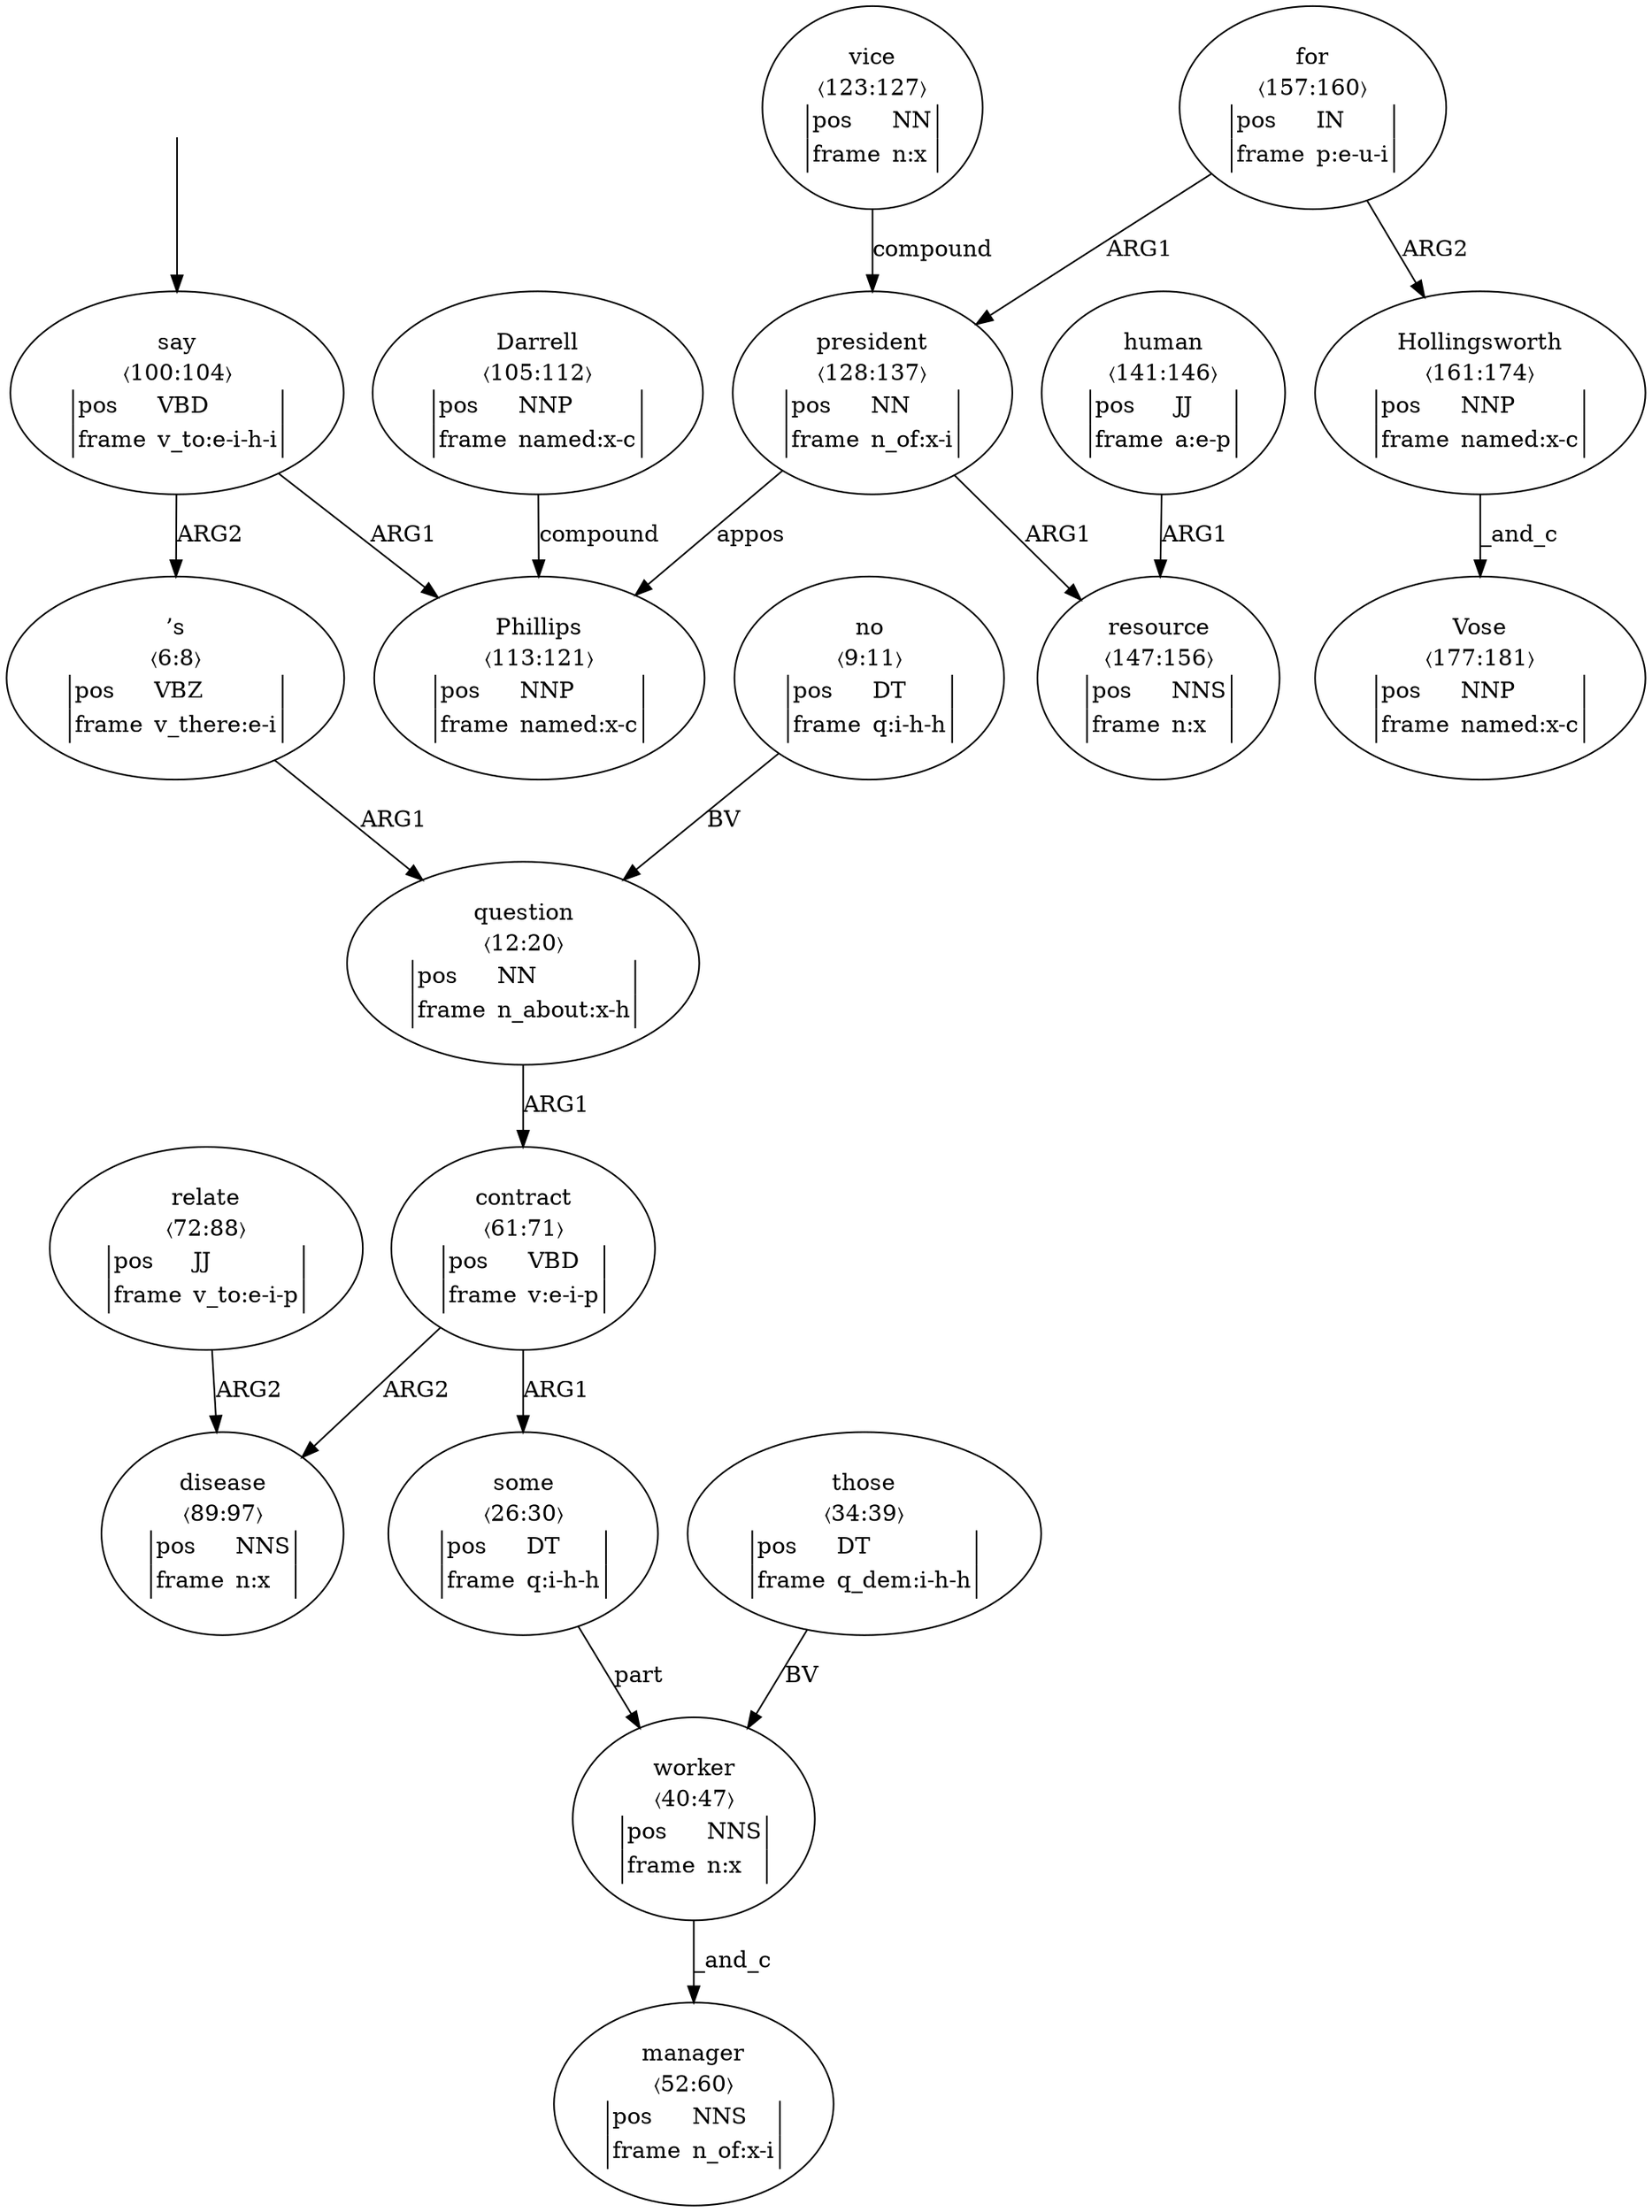 digraph "20003028" {
  top [ style=invis ];
  top -> 17;
  2 [ label=<<table align="center" border="0" cellspacing="0"><tr><td colspan="2">’s</td></tr><tr><td colspan="2">〈6:8〉</td></tr><tr><td sides="l" border="1" align="left">pos</td><td sides="r" border="1" align="left">VBZ</td></tr><tr><td sides="l" border="1" align="left">frame</td><td sides="r" border="1" align="left">v_there:e-i</td></tr></table>> ];
  3 [ label=<<table align="center" border="0" cellspacing="0"><tr><td colspan="2">no</td></tr><tr><td colspan="2">〈9:11〉</td></tr><tr><td sides="l" border="1" align="left">pos</td><td sides="r" border="1" align="left">DT</td></tr><tr><td sides="l" border="1" align="left">frame</td><td sides="r" border="1" align="left">q:i-h-h</td></tr></table>> ];
  4 [ label=<<table align="center" border="0" cellspacing="0"><tr><td colspan="2">question</td></tr><tr><td colspan="2">〈12:20〉</td></tr><tr><td sides="l" border="1" align="left">pos</td><td sides="r" border="1" align="left">NN</td></tr><tr><td sides="l" border="1" align="left">frame</td><td sides="r" border="1" align="left">n_about:x-h</td></tr></table>> ];
  6 [ label=<<table align="center" border="0" cellspacing="0"><tr><td colspan="2">some</td></tr><tr><td colspan="2">〈26:30〉</td></tr><tr><td sides="l" border="1" align="left">pos</td><td sides="r" border="1" align="left">DT</td></tr><tr><td sides="l" border="1" align="left">frame</td><td sides="r" border="1" align="left">q:i-h-h</td></tr></table>> ];
  8 [ label=<<table align="center" border="0" cellspacing="0"><tr><td colspan="2">those</td></tr><tr><td colspan="2">〈34:39〉</td></tr><tr><td sides="l" border="1" align="left">pos</td><td sides="r" border="1" align="left">DT</td></tr><tr><td sides="l" border="1" align="left">frame</td><td sides="r" border="1" align="left">q_dem:i-h-h</td></tr></table>> ];
  9 [ label=<<table align="center" border="0" cellspacing="0"><tr><td colspan="2">worker</td></tr><tr><td colspan="2">〈40:47〉</td></tr><tr><td sides="l" border="1" align="left">pos</td><td sides="r" border="1" align="left">NNS</td></tr><tr><td sides="l" border="1" align="left">frame</td><td sides="r" border="1" align="left">n:x</td></tr></table>> ];
  11 [ label=<<table align="center" border="0" cellspacing="0"><tr><td colspan="2">manager</td></tr><tr><td colspan="2">〈52:60〉</td></tr><tr><td sides="l" border="1" align="left">pos</td><td sides="r" border="1" align="left">NNS</td></tr><tr><td sides="l" border="1" align="left">frame</td><td sides="r" border="1" align="left">n_of:x-i</td></tr></table>> ];
  12 [ label=<<table align="center" border="0" cellspacing="0"><tr><td colspan="2">contract</td></tr><tr><td colspan="2">〈61:71〉</td></tr><tr><td sides="l" border="1" align="left">pos</td><td sides="r" border="1" align="left">VBD</td></tr><tr><td sides="l" border="1" align="left">frame</td><td sides="r" border="1" align="left">v:e-i-p</td></tr></table>> ];
  13 [ label=<<table align="center" border="0" cellspacing="0"><tr><td colspan="2">relate</td></tr><tr><td colspan="2">〈72:88〉</td></tr><tr><td sides="l" border="1" align="left">pos</td><td sides="r" border="1" align="left">JJ</td></tr><tr><td sides="l" border="1" align="left">frame</td><td sides="r" border="1" align="left">v_to:e-i-p</td></tr></table>> ];
  14 [ label=<<table align="center" border="0" cellspacing="0"><tr><td colspan="2">disease</td></tr><tr><td colspan="2">〈89:97〉</td></tr><tr><td sides="l" border="1" align="left">pos</td><td sides="r" border="1" align="left">NNS</td></tr><tr><td sides="l" border="1" align="left">frame</td><td sides="r" border="1" align="left">n:x</td></tr></table>> ];
  17 [ label=<<table align="center" border="0" cellspacing="0"><tr><td colspan="2">say</td></tr><tr><td colspan="2">〈100:104〉</td></tr><tr><td sides="l" border="1" align="left">pos</td><td sides="r" border="1" align="left">VBD</td></tr><tr><td sides="l" border="1" align="left">frame</td><td sides="r" border="1" align="left">v_to:e-i-h-i</td></tr></table>> ];
  18 [ label=<<table align="center" border="0" cellspacing="0"><tr><td colspan="2">Darrell</td></tr><tr><td colspan="2">〈105:112〉</td></tr><tr><td sides="l" border="1" align="left">pos</td><td sides="r" border="1" align="left">NNP</td></tr><tr><td sides="l" border="1" align="left">frame</td><td sides="r" border="1" align="left">named:x-c</td></tr></table>> ];
  19 [ label=<<table align="center" border="0" cellspacing="0"><tr><td colspan="2">Phillips</td></tr><tr><td colspan="2">〈113:121〉</td></tr><tr><td sides="l" border="1" align="left">pos</td><td sides="r" border="1" align="left">NNP</td></tr><tr><td sides="l" border="1" align="left">frame</td><td sides="r" border="1" align="left">named:x-c</td></tr></table>> ];
  21 [ label=<<table align="center" border="0" cellspacing="0"><tr><td colspan="2">vice</td></tr><tr><td colspan="2">〈123:127〉</td></tr><tr><td sides="l" border="1" align="left">pos</td><td sides="r" border="1" align="left">NN</td></tr><tr><td sides="l" border="1" align="left">frame</td><td sides="r" border="1" align="left">n:x</td></tr></table>> ];
  22 [ label=<<table align="center" border="0" cellspacing="0"><tr><td colspan="2">president</td></tr><tr><td colspan="2">〈128:137〉</td></tr><tr><td sides="l" border="1" align="left">pos</td><td sides="r" border="1" align="left">NN</td></tr><tr><td sides="l" border="1" align="left">frame</td><td sides="r" border="1" align="left">n_of:x-i</td></tr></table>> ];
  24 [ label=<<table align="center" border="0" cellspacing="0"><tr><td colspan="2">human</td></tr><tr><td colspan="2">〈141:146〉</td></tr><tr><td sides="l" border="1" align="left">pos</td><td sides="r" border="1" align="left">JJ</td></tr><tr><td sides="l" border="1" align="left">frame</td><td sides="r" border="1" align="left">a:e-p</td></tr></table>> ];
  25 [ label=<<table align="center" border="0" cellspacing="0"><tr><td colspan="2">resource</td></tr><tr><td colspan="2">〈147:156〉</td></tr><tr><td sides="l" border="1" align="left">pos</td><td sides="r" border="1" align="left">NNS</td></tr><tr><td sides="l" border="1" align="left">frame</td><td sides="r" border="1" align="left">n:x</td></tr></table>> ];
  26 [ label=<<table align="center" border="0" cellspacing="0"><tr><td colspan="2">for</td></tr><tr><td colspan="2">〈157:160〉</td></tr><tr><td sides="l" border="1" align="left">pos</td><td sides="r" border="1" align="left">IN</td></tr><tr><td sides="l" border="1" align="left">frame</td><td sides="r" border="1" align="left">p:e-u-i</td></tr></table>> ];
  27 [ label=<<table align="center" border="0" cellspacing="0"><tr><td colspan="2">Hollingsworth</td></tr><tr><td colspan="2">〈161:174〉</td></tr><tr><td sides="l" border="1" align="left">pos</td><td sides="r" border="1" align="left">NNP</td></tr><tr><td sides="l" border="1" align="left">frame</td><td sides="r" border="1" align="left">named:x-c</td></tr></table>> ];
  29 [ label=<<table align="center" border="0" cellspacing="0"><tr><td colspan="2">Vose</td></tr><tr><td colspan="2">〈177:181〉</td></tr><tr><td sides="l" border="1" align="left">pos</td><td sides="r" border="1" align="left">NNP</td></tr><tr><td sides="l" border="1" align="left">frame</td><td sides="r" border="1" align="left">named:x-c</td></tr></table>> ];
  26 -> 22 [ label="ARG1" ];
  9 -> 11 [ label="_and_c" ];
  2 -> 4 [ label="ARG1" ];
  12 -> 6 [ label="ARG1" ];
  6 -> 9 [ label="part" ];
  21 -> 22 [ label="compound" ];
  26 -> 27 [ label="ARG2" ];
  12 -> 14 [ label="ARG2" ];
  22 -> 19 [ label="appos" ];
  8 -> 9 [ label="BV" ];
  18 -> 19 [ label="compound" ];
  3 -> 4 [ label="BV" ];
  17 -> 2 [ label="ARG2" ];
  24 -> 25 [ label="ARG1" ];
  17 -> 19 [ label="ARG1" ];
  13 -> 14 [ label="ARG2" ];
  4 -> 12 [ label="ARG1" ];
  27 -> 29 [ label="_and_c" ];
  22 -> 25 [ label="ARG1" ];
}

